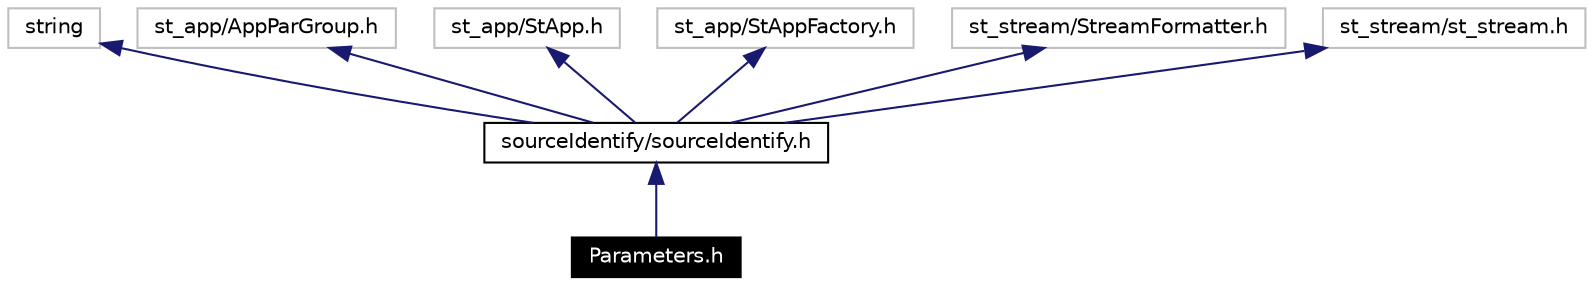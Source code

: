 digraph inheritance
{
  Node69 [shape="box",label="Parameters.h",fontsize=10,height=0.2,width=0.4,fontname="Helvetica",color="black",style="filled" fontcolor="white"];
  Node70 -> Node69 [dir=back,color="midnightblue",fontsize=10,style="solid",fontname="Helvetica"];
  Node70 [shape="box",label="sourceIdentify/sourceIdentify.h",fontsize=10,height=0.2,width=0.4,fontname="Helvetica",color="black",URL="$source_identify_8h.html"];
  Node71 -> Node70 [dir=back,color="midnightblue",fontsize=10,style="solid",fontname="Helvetica"];
  Node71 [shape="box",label="string",fontsize=10,height=0.2,width=0.4,fontname="Helvetica",color="grey75"];
  Node72 -> Node70 [dir=back,color="midnightblue",fontsize=10,style="solid",fontname="Helvetica"];
  Node72 [shape="box",label="st_app/AppParGroup.h",fontsize=10,height=0.2,width=0.4,fontname="Helvetica",color="grey75"];
  Node73 -> Node70 [dir=back,color="midnightblue",fontsize=10,style="solid",fontname="Helvetica"];
  Node73 [shape="box",label="st_app/StApp.h",fontsize=10,height=0.2,width=0.4,fontname="Helvetica",color="grey75"];
  Node74 -> Node70 [dir=back,color="midnightblue",fontsize=10,style="solid",fontname="Helvetica"];
  Node74 [shape="box",label="st_app/StAppFactory.h",fontsize=10,height=0.2,width=0.4,fontname="Helvetica",color="grey75"];
  Node75 -> Node70 [dir=back,color="midnightblue",fontsize=10,style="solid",fontname="Helvetica"];
  Node75 [shape="box",label="st_stream/StreamFormatter.h",fontsize=10,height=0.2,width=0.4,fontname="Helvetica",color="grey75"];
  Node76 -> Node70 [dir=back,color="midnightblue",fontsize=10,style="solid",fontname="Helvetica"];
  Node76 [shape="box",label="st_stream/st_stream.h",fontsize=10,height=0.2,width=0.4,fontname="Helvetica",color="grey75"];
}
